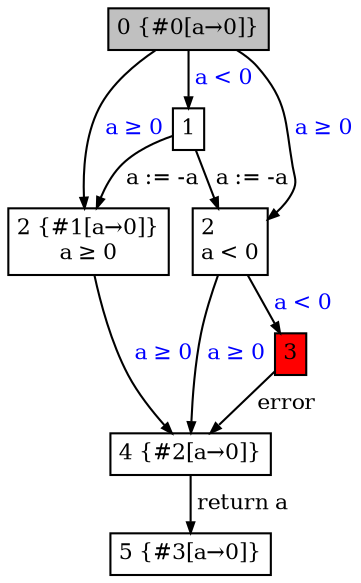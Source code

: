 digraph {
	ranksep=0.10
	nodesep=0.12
	node[fontsize=10.5,shape=box,height=0.02,width=0.02,margin="0.05,0.05"]
	edge[fontsize=10.5,arrowsize=0.5]

	0 [label="0 {#0[a→0]}",style=filled,fillcolor=gray]
	1 [label="5 {#3[a→0]}"]
	2 [label="1"]
	3 [label="3",style=filled,fillcolor=red]
	4 [label="4 {#2[a→0]}"]
	5 [label="2 {#1[a→0]}\la ≥ 0"]
	6 [label="2\la < 0"]


	4->1[label=" return a"]
	5->4[label=" a ≥ 0",fontcolor="#0000FF"]
	0->2[label=" a < 0",fontcolor="#0000FF"]
	0->6[label=" a ≥ 0",fontcolor="#0000FF"]
	2->5[label=" a := -a"]
	3->4[label=" error"]
	6->4[label=" a ≥ 0",fontcolor="#0000FF"]
	6->3[label=" a < 0",fontcolor="#0000FF"]
	2->6[label=" a := -a"]
	0->5[label=" a ≥ 0",fontcolor="#0000FF"]
}